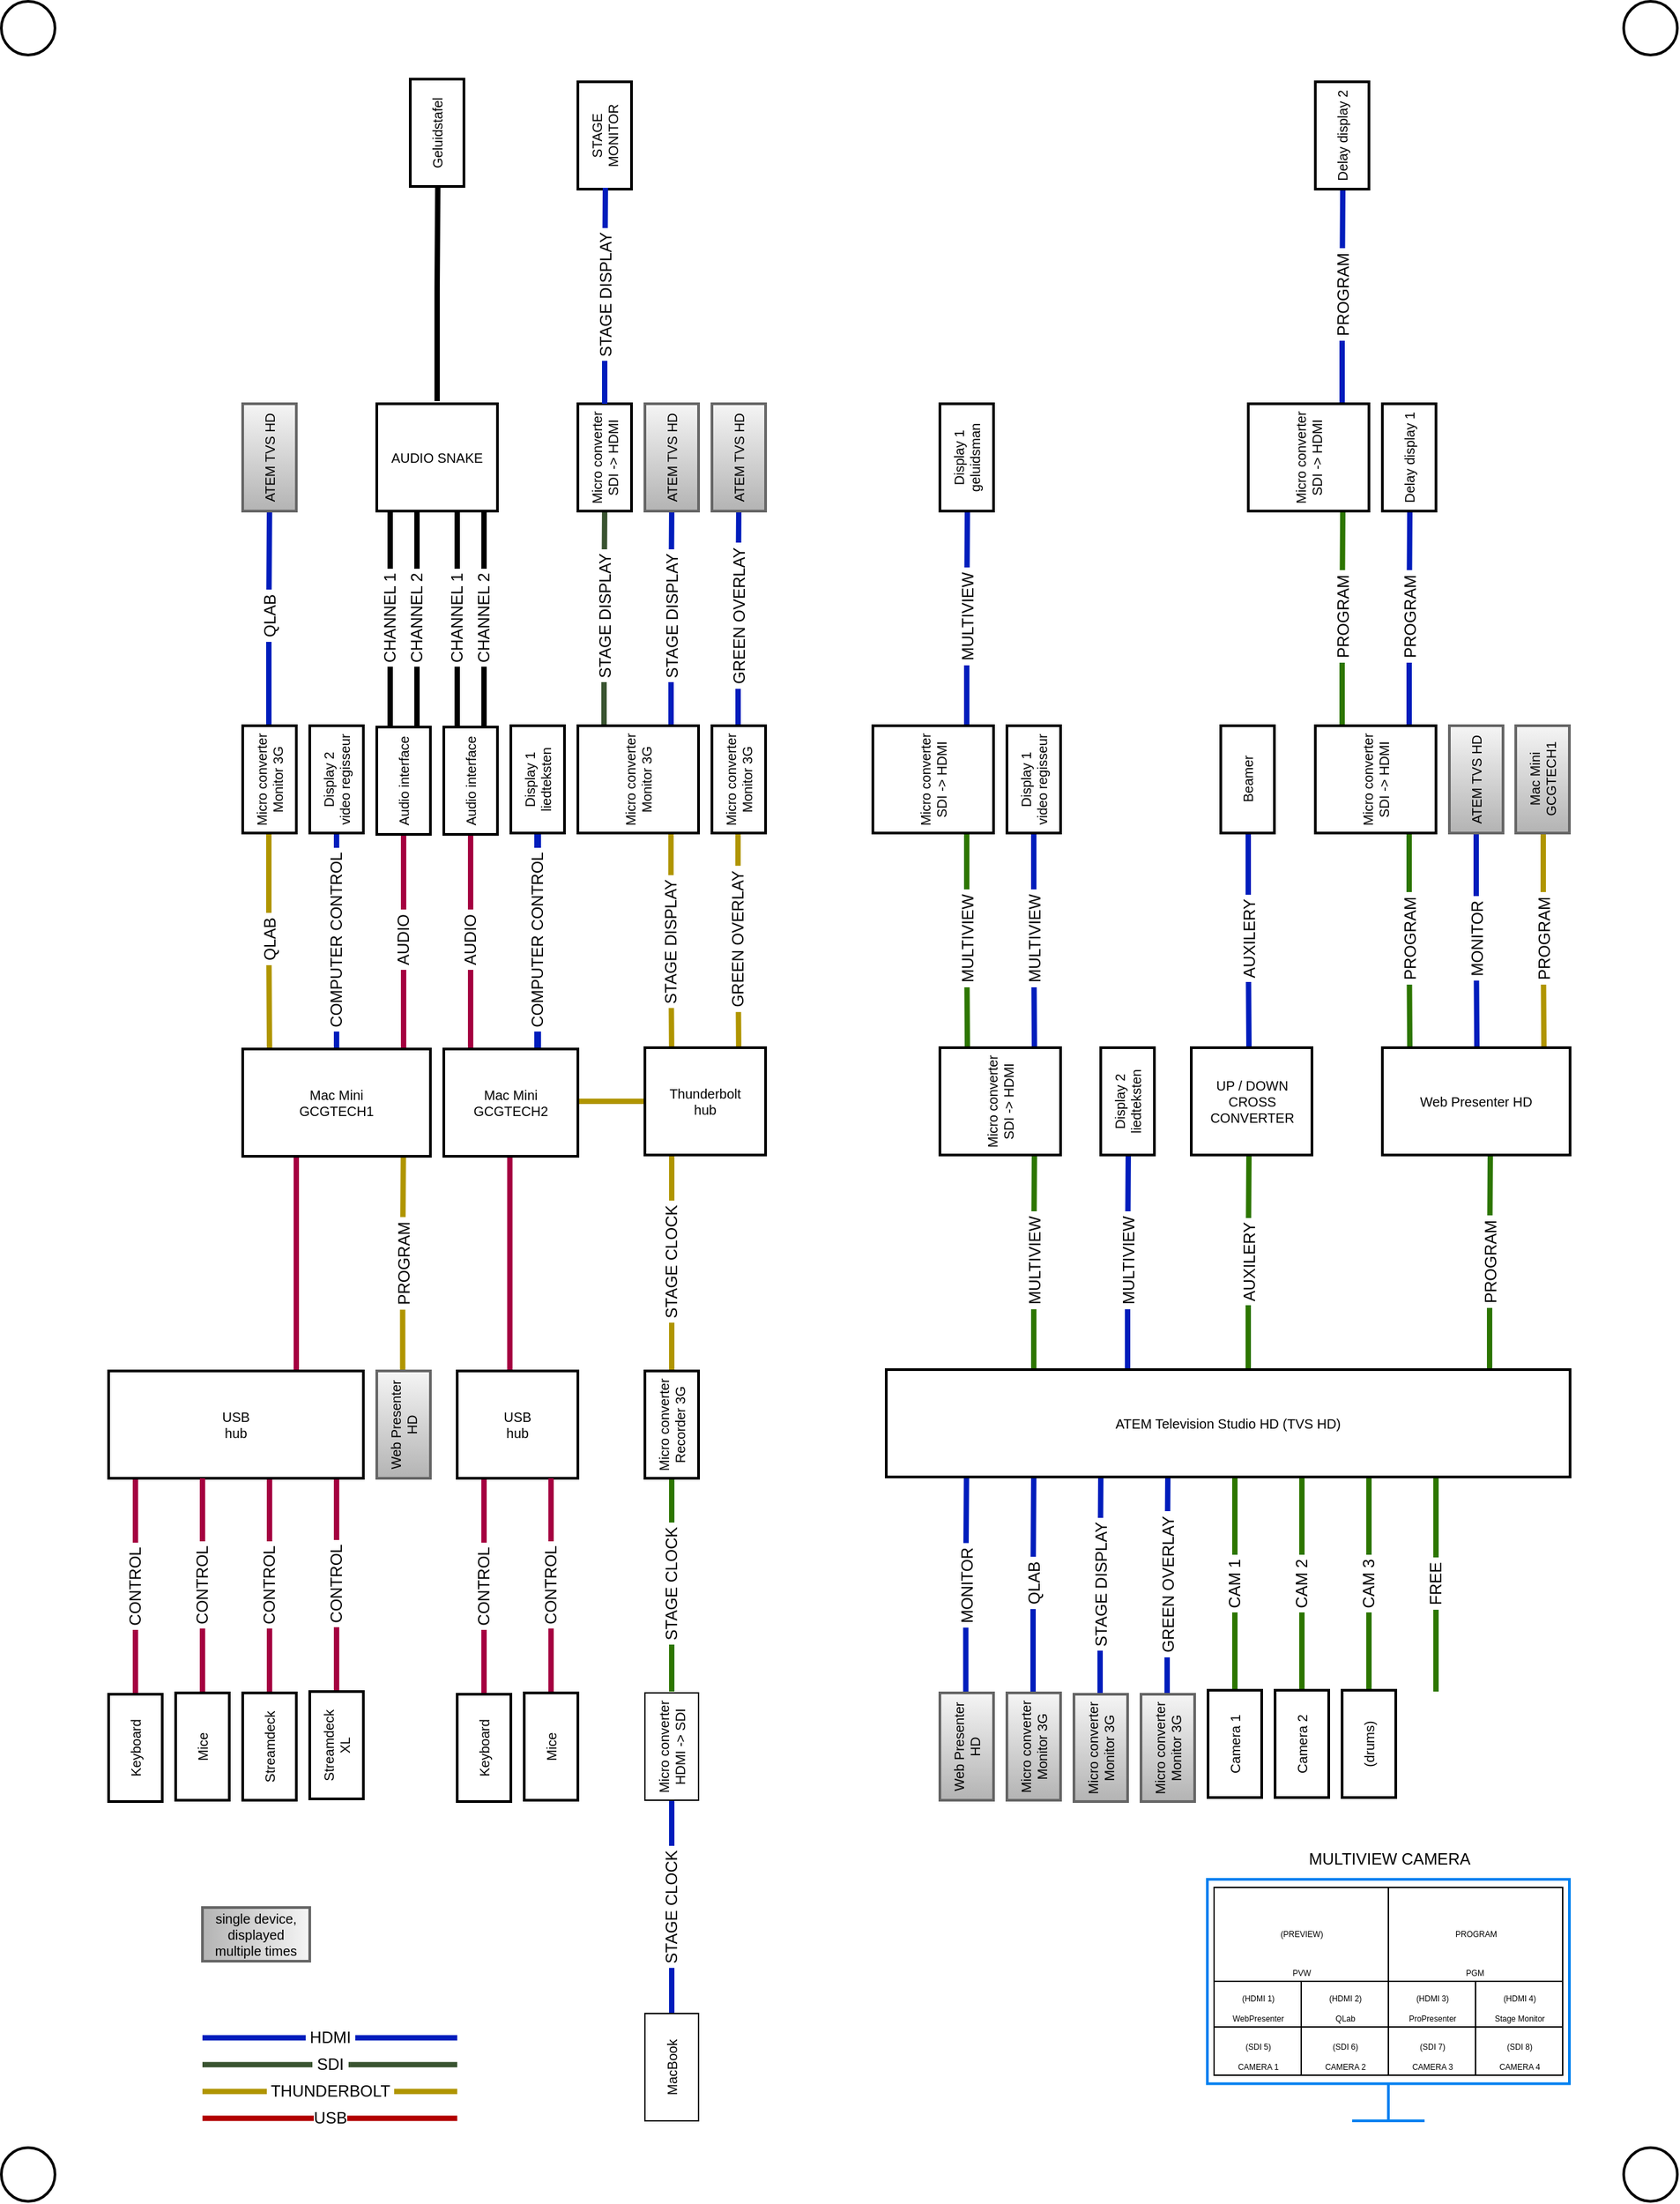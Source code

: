 <mxfile version="20.0.4" type="github">
  <diagram id="KRs9ITHMd8kug6_vHGvV" name="Page-1">
    <mxGraphModel dx="-1589" dy="-29" grid="1" gridSize="10" guides="1" tooltips="1" connect="1" arrows="1" fold="1" page="0" pageScale="1" pageWidth="827" pageHeight="1169" background="none" math="0" shadow="0">
      <root>
        <mxCell id="0" />
        <mxCell id="1" parent="0" />
        <mxCell id="CXjHLPLzjdZ1QqM9U32B-7" value="&amp;nbsp;STAGE CLOCK&amp;nbsp;" style="endArrow=none;html=1;rounded=0;fontSize=12;startSize=14;endSize=14;sourcePerimeterSpacing=8;targetPerimeterSpacing=8;horizontal=0;edgeStyle=orthogonalEdgeStyle;fillColor=#0050ef;strokeColor=#001DBC;strokeWidth=4;" parent="1" edge="1">
          <mxGeometry width="50" height="50" relative="1" as="geometry">
            <mxPoint x="2710" y="2281" as="sourcePoint" />
            <mxPoint x="2710" y="2121" as="targetPoint" />
          </mxGeometry>
        </mxCell>
        <mxCell id="NEAT874ut31OaDpRPA5h-130" value="&amp;nbsp;STAGE CLOCK&amp;nbsp;" style="endArrow=none;html=1;rounded=0;fontSize=12;startSize=14;endSize=14;sourcePerimeterSpacing=8;targetPerimeterSpacing=8;horizontal=0;edgeStyle=orthogonalEdgeStyle;fillColor=#60a917;strokeColor=#2D7600;strokeWidth=4;" parent="1" edge="1">
          <mxGeometry width="50" height="50" relative="1" as="geometry">
            <mxPoint x="2710" y="2040" as="sourcePoint" />
            <mxPoint x="2710" y="1880" as="targetPoint" />
          </mxGeometry>
        </mxCell>
        <mxCell id="NEAT874ut31OaDpRPA5h-253" value="&amp;nbsp;CAM 1&amp;nbsp;" style="endArrow=none;html=1;rounded=0;fontSize=12;startSize=14;endSize=14;sourcePerimeterSpacing=8;targetPerimeterSpacing=8;horizontal=0;edgeStyle=orthogonalEdgeStyle;endFill=0;startArrow=none;startFill=0;fillColor=#60a917;strokeColor=#2D7600;strokeWidth=4;" parent="1" edge="1">
          <mxGeometry width="50" height="50" relative="1" as="geometry">
            <mxPoint x="3130" y="2040" as="sourcePoint" />
            <mxPoint x="3130" y="1880" as="targetPoint" />
          </mxGeometry>
        </mxCell>
        <mxCell id="NEAT874ut31OaDpRPA5h-254" value="&amp;nbsp;CAM 2&amp;nbsp;" style="endArrow=none;html=1;rounded=0;fontSize=12;startSize=14;endSize=14;sourcePerimeterSpacing=8;targetPerimeterSpacing=8;horizontal=0;edgeStyle=orthogonalEdgeStyle;endFill=0;startArrow=none;startFill=0;fillColor=#60a917;strokeColor=#2D7600;strokeWidth=4;" parent="1" edge="1">
          <mxGeometry width="50" height="50" relative="1" as="geometry">
            <mxPoint x="3180" y="2040" as="sourcePoint" />
            <mxPoint x="3180" y="1880" as="targetPoint" />
          </mxGeometry>
        </mxCell>
        <mxCell id="CXjHLPLzjdZ1QqM9U32B-43" value="&amp;nbsp;CONTROL&amp;nbsp;" style="endArrow=none;html=1;rounded=0;fontSize=12;startSize=14;endSize=14;sourcePerimeterSpacing=8;targetPerimeterSpacing=8;horizontal=0;edgeStyle=orthogonalEdgeStyle;fillColor=#d80073;strokeColor=#A50040;strokeWidth=4;" parent="1" edge="1">
          <mxGeometry width="50" height="50" relative="1" as="geometry">
            <mxPoint x="2460" y="2040" as="sourcePoint" />
            <mxPoint x="2460" y="1880" as="targetPoint" />
          </mxGeometry>
        </mxCell>
        <mxCell id="CXjHLPLzjdZ1QqM9U32B-52" value="&amp;nbsp;CONTROL&amp;nbsp;" style="endArrow=none;html=1;rounded=0;fontSize=12;startSize=14;endSize=14;sourcePerimeterSpacing=8;targetPerimeterSpacing=8;horizontal=0;edgeStyle=orthogonalEdgeStyle;fillColor=#d80073;strokeColor=#A50040;strokeWidth=4;" parent="1" edge="1">
          <mxGeometry width="50" height="50" relative="1" as="geometry">
            <mxPoint x="2410" y="2041" as="sourcePoint" />
            <mxPoint x="2410" y="1881" as="targetPoint" />
          </mxGeometry>
        </mxCell>
        <mxCell id="CXjHLPLzjdZ1QqM9U32B-68" value="&amp;nbsp;MONITOR&amp;nbsp;" style="endArrow=none;html=1;rounded=0;fontSize=12;startSize=14;endSize=14;sourcePerimeterSpacing=8;targetPerimeterSpacing=8;horizontal=0;endFill=0;edgeStyle=orthogonalEdgeStyle;fillColor=#0050ef;strokeColor=#001DBC;strokeWidth=4;" parent="1" edge="1">
          <mxGeometry width="50" height="50" relative="1" as="geometry">
            <mxPoint x="2929.33" y="2042" as="sourcePoint" />
            <mxPoint x="2929.83" y="1881" as="targetPoint" />
            <Array as="points">
              <mxPoint x="2929.83" y="1962" />
              <mxPoint x="2929.83" y="1962" />
            </Array>
          </mxGeometry>
        </mxCell>
        <mxCell id="CXjHLPLzjdZ1QqM9U32B-71" value="&amp;nbsp;QLAB&amp;nbsp;" style="endArrow=none;html=1;rounded=0;fontSize=12;startSize=14;endSize=14;sourcePerimeterSpacing=8;targetPerimeterSpacing=8;horizontal=0;endFill=0;edgeStyle=orthogonalEdgeStyle;fillColor=#0050ef;strokeColor=#001DBC;strokeWidth=4;" parent="1" edge="1">
          <mxGeometry width="50" height="50" relative="1" as="geometry">
            <mxPoint x="2979.5" y="2040" as="sourcePoint" />
            <mxPoint x="2980" y="1879" as="targetPoint" />
            <Array as="points">
              <mxPoint x="2980" y="1960" />
              <mxPoint x="2980" y="1960" />
            </Array>
          </mxGeometry>
        </mxCell>
        <mxCell id="CXjHLPLzjdZ1QqM9U32B-77" value="&amp;nbsp;STAGE DISPLAY&amp;nbsp;" style="endArrow=none;html=1;rounded=0;fontSize=12;startSize=14;endSize=14;sourcePerimeterSpacing=8;targetPerimeterSpacing=8;horizontal=0;endFill=0;edgeStyle=orthogonalEdgeStyle;fillColor=#0050ef;strokeColor=#001DBC;strokeWidth=4;" parent="1" edge="1">
          <mxGeometry width="50" height="50" relative="1" as="geometry">
            <mxPoint x="3029.5" y="2041" as="sourcePoint" />
            <mxPoint x="3030" y="1880" as="targetPoint" />
            <Array as="points">
              <mxPoint x="3030" y="1961" />
              <mxPoint x="3030" y="1961" />
            </Array>
          </mxGeometry>
        </mxCell>
        <mxCell id="CXjHLPLzjdZ1QqM9U32B-78" value="&amp;nbsp;GREEN OVERLAY&amp;nbsp;" style="endArrow=none;html=1;rounded=0;fontSize=12;startSize=14;endSize=14;sourcePerimeterSpacing=8;targetPerimeterSpacing=8;horizontal=0;endFill=0;edgeStyle=orthogonalEdgeStyle;fillColor=#0050ef;strokeColor=#001DBC;strokeWidth=4;" parent="1" edge="1">
          <mxGeometry width="50" height="50" relative="1" as="geometry">
            <mxPoint x="3079.5" y="2041" as="sourcePoint" />
            <mxPoint x="3080" y="1880" as="targetPoint" />
            <Array as="points">
              <mxPoint x="3080" y="1961" />
              <mxPoint x="3080" y="1961" />
            </Array>
          </mxGeometry>
        </mxCell>
        <mxCell id="CXjHLPLzjdZ1QqM9U32B-80" value="&amp;nbsp;CAM 3&amp;nbsp;" style="endArrow=none;html=1;rounded=0;fontSize=12;startSize=14;endSize=14;sourcePerimeterSpacing=8;targetPerimeterSpacing=8;horizontal=0;edgeStyle=orthogonalEdgeStyle;endFill=0;startArrow=none;startFill=0;fillColor=#60a917;strokeColor=#2D7600;strokeWidth=4;" parent="1" edge="1">
          <mxGeometry width="50" height="50" relative="1" as="geometry">
            <mxPoint x="3230" y="2040" as="sourcePoint" />
            <mxPoint x="3230" y="1880.0" as="targetPoint" />
          </mxGeometry>
        </mxCell>
        <mxCell id="CXjHLPLzjdZ1QqM9U32B-81" value="&amp;nbsp;FREE&amp;nbsp;" style="endArrow=none;html=1;rounded=0;fontSize=12;startSize=14;endSize=14;sourcePerimeterSpacing=8;targetPerimeterSpacing=8;horizontal=0;edgeStyle=orthogonalEdgeStyle;endFill=0;startArrow=none;startFill=0;fillColor=#60a917;strokeColor=#2D7600;strokeWidth=4;" parent="1" edge="1">
          <mxGeometry width="50" height="50" relative="1" as="geometry">
            <mxPoint x="3280" y="2040" as="sourcePoint" />
            <mxPoint x="3280" y="1880.0" as="targetPoint" />
          </mxGeometry>
        </mxCell>
        <mxCell id="CXjHLPLzjdZ1QqM9U32B-12" value="&amp;nbsp;STAGE CLOCK&amp;nbsp;" style="endArrow=none;html=1;rounded=0;fontSize=12;startSize=14;endSize=14;sourcePerimeterSpacing=8;targetPerimeterSpacing=8;horizontal=0;edgeStyle=orthogonalEdgeStyle;fillColor=#e3c800;strokeColor=#B09500;strokeWidth=4;" parent="1" edge="1">
          <mxGeometry width="50" height="50" relative="1" as="geometry">
            <mxPoint x="2710" y="1800" as="sourcePoint" />
            <mxPoint x="2710" y="1640" as="targetPoint" />
          </mxGeometry>
        </mxCell>
        <mxCell id="CXjHLPLzjdZ1QqM9U32B-19" value="&amp;nbsp;PROGRAM&amp;nbsp;" style="endArrow=none;html=1;rounded=0;fontSize=12;startSize=14;endSize=14;sourcePerimeterSpacing=8;targetPerimeterSpacing=8;horizontal=0;endFill=0;edgeStyle=orthogonalEdgeStyle;fillColor=#60a917;strokeColor=#2D7600;strokeWidth=4;" parent="1" edge="1">
          <mxGeometry width="50" height="50" relative="1" as="geometry">
            <mxPoint x="3320.0" y="1801" as="sourcePoint" />
            <mxPoint x="3320.5" y="1640" as="targetPoint" />
            <Array as="points">
              <mxPoint x="3320.5" y="1721" />
              <mxPoint x="3320.5" y="1721" />
            </Array>
          </mxGeometry>
        </mxCell>
        <mxCell id="CXjHLPLzjdZ1QqM9U32B-35" value="&amp;nbsp;PROGRAM&amp;nbsp;" style="endArrow=none;html=1;rounded=0;fontSize=12;startSize=14;endSize=14;sourcePerimeterSpacing=8;targetPerimeterSpacing=8;horizontal=0;endFill=0;edgeStyle=orthogonalEdgeStyle;fillColor=#e3c800;strokeColor=#B09500;strokeWidth=4;" parent="1" edge="1">
          <mxGeometry width="50" height="50" relative="1" as="geometry">
            <mxPoint x="2509.33" y="1802" as="sourcePoint" />
            <mxPoint x="2509.83" y="1641" as="targetPoint" />
            <Array as="points">
              <mxPoint x="2509.83" y="1722" />
              <mxPoint x="2509.83" y="1722" />
            </Array>
          </mxGeometry>
        </mxCell>
        <mxCell id="CXjHLPLzjdZ1QqM9U32B-38" value="" style="endArrow=none;html=1;rounded=0;fontSize=12;startSize=14;endSize=14;sourcePerimeterSpacing=8;targetPerimeterSpacing=8;horizontal=0;edgeStyle=orthogonalEdgeStyle;fillColor=#d80073;strokeColor=#A50040;strokeWidth=4;" parent="1" edge="1">
          <mxGeometry width="50" height="50" relative="1" as="geometry">
            <mxPoint x="2430" y="1800" as="sourcePoint" />
            <mxPoint x="2430" y="1640" as="targetPoint" />
          </mxGeometry>
        </mxCell>
        <mxCell id="CXjHLPLzjdZ1QqM9U32B-39" value="" style="endArrow=none;html=1;rounded=0;fontSize=12;startSize=14;endSize=14;sourcePerimeterSpacing=8;targetPerimeterSpacing=8;horizontal=0;edgeStyle=orthogonalEdgeStyle;fillColor=#d80073;strokeColor=#A50040;strokeWidth=4;" parent="1" edge="1">
          <mxGeometry width="50" height="50" relative="1" as="geometry">
            <mxPoint x="2589.26" y="1800" as="sourcePoint" />
            <mxPoint x="2589.26" y="1640" as="targetPoint" />
          </mxGeometry>
        </mxCell>
        <mxCell id="CXjHLPLzjdZ1QqM9U32B-62" value="&amp;nbsp;AUXILERY&amp;nbsp;" style="endArrow=none;html=1;rounded=0;fontSize=12;startSize=14;endSize=14;sourcePerimeterSpacing=8;targetPerimeterSpacing=8;horizontal=0;endFill=0;edgeStyle=orthogonalEdgeStyle;fillColor=#60a917;strokeColor=#2D7600;strokeWidth=4;" parent="1" edge="1">
          <mxGeometry width="50" height="50" relative="1" as="geometry">
            <mxPoint x="3140.0" y="1801" as="sourcePoint" />
            <mxPoint x="3140.5" y="1640" as="targetPoint" />
            <Array as="points">
              <mxPoint x="3140.5" y="1721" />
              <mxPoint x="3140.5" y="1721" />
            </Array>
          </mxGeometry>
        </mxCell>
        <mxCell id="CXjHLPLzjdZ1QqM9U32B-92" value="&amp;nbsp;MULTIVIEW&amp;nbsp;" style="endArrow=none;html=1;rounded=0;fontSize=12;startSize=14;endSize=14;sourcePerimeterSpacing=8;targetPerimeterSpacing=8;horizontal=0;endFill=0;edgeStyle=orthogonalEdgeStyle;fillColor=#60a917;strokeColor=#2D7600;strokeWidth=4;" parent="1" edge="1">
          <mxGeometry width="50" height="50" relative="1" as="geometry">
            <mxPoint x="2980.0" y="1800" as="sourcePoint" />
            <mxPoint x="2980.5" y="1639" as="targetPoint" />
            <Array as="points">
              <mxPoint x="2980.5" y="1720" />
              <mxPoint x="2980.5" y="1720" />
            </Array>
          </mxGeometry>
        </mxCell>
        <mxCell id="CXjHLPLzjdZ1QqM9U32B-94" value="&amp;nbsp;MULTIVIEW&amp;nbsp;" style="endArrow=none;html=1;rounded=0;fontSize=12;startSize=14;endSize=14;sourcePerimeterSpacing=8;targetPerimeterSpacing=8;horizontal=0;endFill=0;edgeStyle=orthogonalEdgeStyle;fillColor=#0050ef;strokeColor=#001DBC;strokeWidth=4;" parent="1" edge="1">
          <mxGeometry width="50" height="50" relative="1" as="geometry">
            <mxPoint x="3050.0" y="1800" as="sourcePoint" />
            <mxPoint x="3050.5" y="1639" as="targetPoint" />
            <Array as="points">
              <mxPoint x="3050.5" y="1720" />
              <mxPoint x="3050.5" y="1720" />
            </Array>
          </mxGeometry>
        </mxCell>
        <mxCell id="NEAT874ut31OaDpRPA5h-246" value="" style="endArrow=none;html=1;rounded=0;fontSize=12;startSize=14;endSize=14;sourcePerimeterSpacing=8;targetPerimeterSpacing=8;horizontal=0;endFill=0;edgeStyle=orthogonalEdgeStyle;strokeWidth=4;fillColor=#e3c800;strokeColor=#B09500;" parent="1" edge="1">
          <mxGeometry width="50" height="50" relative="1" as="geometry">
            <mxPoint x="2640" y="1600" as="sourcePoint" />
            <mxPoint x="2690" y="1600" as="targetPoint" />
            <Array as="points">
              <mxPoint x="2660" y="1600" />
              <mxPoint x="2660" y="1600" />
            </Array>
          </mxGeometry>
        </mxCell>
        <mxCell id="CXjHLPLzjdZ1QqM9U32B-61" value="&amp;nbsp;PROGRAM&amp;nbsp;" style="endArrow=none;html=1;rounded=0;fontSize=12;startSize=14;endSize=14;sourcePerimeterSpacing=8;targetPerimeterSpacing=8;horizontal=0;endFill=0;edgeStyle=orthogonalEdgeStyle;fillColor=#0050ef;strokeColor=#001DBC;strokeWidth=4;" parent="1" edge="1">
          <mxGeometry width="50" height="50" relative="1" as="geometry">
            <mxPoint x="3210.0" y="1080" as="sourcePoint" />
            <mxPoint x="3210.5" y="919" as="targetPoint" />
            <Array as="points">
              <mxPoint x="3210.5" y="1000" />
              <mxPoint x="3210.5" y="1000" />
            </Array>
          </mxGeometry>
        </mxCell>
        <mxCell id="CXjHLPLzjdZ1QqM9U32B-89" value="" style="endArrow=none;html=1;rounded=0;fontSize=12;startSize=14;endSize=14;sourcePerimeterSpacing=8;targetPerimeterSpacing=8;horizontal=0;endFill=0;edgeStyle=orthogonalEdgeStyle;strokeWidth=4;" parent="1" edge="1">
          <mxGeometry width="50" height="50" relative="1" as="geometry">
            <mxPoint x="2535.0" y="1078" as="sourcePoint" />
            <mxPoint x="2535.5" y="917" as="targetPoint" />
            <Array as="points">
              <mxPoint x="2535.5" y="998" />
              <mxPoint x="2535.5" y="998" />
            </Array>
          </mxGeometry>
        </mxCell>
        <mxCell id="CXjHLPLzjdZ1QqM9U32B-14" value="&amp;nbsp;QLAB&amp;nbsp;" style="endArrow=none;html=1;rounded=0;fontSize=12;startSize=14;endSize=14;sourcePerimeterSpacing=8;targetPerimeterSpacing=8;horizontal=0;endFill=0;edgeStyle=orthogonalEdgeStyle;fillColor=#0050ef;strokeColor=#001DBC;strokeWidth=4;" parent="1" edge="1">
          <mxGeometry width="50" height="50" relative="1" as="geometry">
            <mxPoint x="2409.5" y="1319" as="sourcePoint" />
            <mxPoint x="2410" y="1158" as="targetPoint" />
            <Array as="points">
              <mxPoint x="2410" y="1239" />
              <mxPoint x="2410" y="1239" />
            </Array>
          </mxGeometry>
        </mxCell>
        <mxCell id="CXjHLPLzjdZ1QqM9U32B-27" value="&amp;nbsp;CHANNEL 1&amp;nbsp;" style="endArrow=none;html=1;rounded=0;fontSize=12;startSize=14;endSize=14;sourcePerimeterSpacing=8;targetPerimeterSpacing=8;horizontal=0;edgeStyle=orthogonalEdgeStyle;strokeWidth=4;" parent="1" edge="1">
          <mxGeometry width="50" height="50" relative="1" as="geometry">
            <mxPoint x="2550" y="1320" as="sourcePoint" />
            <mxPoint x="2550" y="1160" as="targetPoint" />
          </mxGeometry>
        </mxCell>
        <mxCell id="CXjHLPLzjdZ1QqM9U32B-28" value="&amp;nbsp;CHANNEL 2&amp;nbsp;" style="endArrow=none;html=1;rounded=0;fontSize=12;startSize=14;endSize=14;sourcePerimeterSpacing=8;targetPerimeterSpacing=8;horizontal=0;edgeStyle=orthogonalEdgeStyle;strokeWidth=4;" parent="1" edge="1">
          <mxGeometry width="50" height="50" relative="1" as="geometry">
            <mxPoint x="2570" y="1320" as="sourcePoint" />
            <mxPoint x="2570" y="1160" as="targetPoint" />
          </mxGeometry>
        </mxCell>
        <mxCell id="CXjHLPLzjdZ1QqM9U32B-31" value="&amp;nbsp;CHANNEL 1&amp;nbsp;" style="endArrow=none;html=1;rounded=0;fontSize=12;startSize=14;endSize=14;sourcePerimeterSpacing=8;targetPerimeterSpacing=8;horizontal=0;edgeStyle=orthogonalEdgeStyle;strokeWidth=4;" parent="1" edge="1">
          <mxGeometry width="50" height="50" relative="1" as="geometry">
            <mxPoint x="2500" y="1320" as="sourcePoint" />
            <mxPoint x="2500" y="1160" as="targetPoint" />
          </mxGeometry>
        </mxCell>
        <mxCell id="CXjHLPLzjdZ1QqM9U32B-32" value="&amp;nbsp;CHANNEL 2&amp;nbsp;" style="endArrow=none;html=1;rounded=0;fontSize=12;startSize=14;endSize=14;sourcePerimeterSpacing=8;targetPerimeterSpacing=8;horizontal=0;edgeStyle=orthogonalEdgeStyle;strokeWidth=4;" parent="1" edge="1">
          <mxGeometry width="50" height="50" relative="1" as="geometry">
            <mxPoint x="2520" y="1320" as="sourcePoint" />
            <mxPoint x="2520" y="1160" as="targetPoint" />
          </mxGeometry>
        </mxCell>
        <mxCell id="CXjHLPLzjdZ1QqM9U32B-55" value="&amp;nbsp;STAGE DISPLAY&amp;nbsp;" style="endArrow=none;html=1;rounded=0;fontSize=12;startSize=14;endSize=14;sourcePerimeterSpacing=8;targetPerimeterSpacing=8;horizontal=0;endFill=0;edgeStyle=orthogonalEdgeStyle;fillColor=#0050ef;strokeColor=#001DBC;strokeWidth=4;" parent="1" edge="1">
          <mxGeometry width="50" height="50" relative="1" as="geometry">
            <mxPoint x="2709.5" y="1319" as="sourcePoint" />
            <mxPoint x="2710" y="1158" as="targetPoint" />
            <Array as="points">
              <mxPoint x="2710" y="1239" />
              <mxPoint x="2710" y="1239" />
            </Array>
          </mxGeometry>
        </mxCell>
        <mxCell id="CXjHLPLzjdZ1QqM9U32B-56" value="&amp;nbsp;GREEN OVERLAY&amp;nbsp;" style="endArrow=none;html=1;rounded=0;fontSize=12;startSize=14;endSize=14;sourcePerimeterSpacing=8;targetPerimeterSpacing=8;horizontal=0;endFill=0;edgeStyle=orthogonalEdgeStyle;fillColor=#0050ef;strokeColor=#001DBC;strokeWidth=4;" parent="1" edge="1">
          <mxGeometry width="50" height="50" relative="1" as="geometry">
            <mxPoint x="2759.5" y="1319" as="sourcePoint" />
            <mxPoint x="2760" y="1158" as="targetPoint" />
            <Array as="points">
              <mxPoint x="2760" y="1239" />
              <mxPoint x="2760" y="1239" />
            </Array>
          </mxGeometry>
        </mxCell>
        <mxCell id="CXjHLPLzjdZ1QqM9U32B-57" value="&amp;nbsp;PROGRAM&amp;nbsp;" style="endArrow=none;html=1;rounded=0;fontSize=12;startSize=14;endSize=14;sourcePerimeterSpacing=8;targetPerimeterSpacing=8;horizontal=0;endFill=0;edgeStyle=orthogonalEdgeStyle;fillColor=#60a917;strokeColor=#2D7600;strokeWidth=4;" parent="1" edge="1">
          <mxGeometry width="50" height="50" relative="1" as="geometry">
            <mxPoint x="3210.0" y="1320" as="sourcePoint" />
            <mxPoint x="3210.5" y="1159" as="targetPoint" />
            <Array as="points">
              <mxPoint x="3210.5" y="1240" />
              <mxPoint x="3210.5" y="1240" />
            </Array>
          </mxGeometry>
        </mxCell>
        <mxCell id="CXjHLPLzjdZ1QqM9U32B-60" value="&amp;nbsp;PROGRAM&amp;nbsp;" style="endArrow=none;html=1;rounded=0;fontSize=12;startSize=14;endSize=14;sourcePerimeterSpacing=8;targetPerimeterSpacing=8;horizontal=0;endFill=0;edgeStyle=orthogonalEdgeStyle;fillColor=#0050ef;strokeColor=#001DBC;strokeWidth=4;" parent="1" edge="1">
          <mxGeometry width="50" height="50" relative="1" as="geometry">
            <mxPoint x="3260.0" y="1320" as="sourcePoint" />
            <mxPoint x="3260.5" y="1159" as="targetPoint" />
            <Array as="points">
              <mxPoint x="3260.5" y="1240" />
              <mxPoint x="3260.5" y="1240" />
            </Array>
          </mxGeometry>
        </mxCell>
        <mxCell id="CXjHLPLzjdZ1QqM9U32B-86" value="&amp;nbsp;STAGE DISPLAY&amp;nbsp;" style="endArrow=none;html=1;rounded=0;fontSize=12;startSize=14;endSize=14;sourcePerimeterSpacing=8;targetPerimeterSpacing=8;horizontal=0;endFill=0;edgeStyle=orthogonalEdgeStyle;fillColor=#6d8764;strokeColor=#3A5431;strokeWidth=4;" parent="1" edge="1">
          <mxGeometry width="50" height="50" relative="1" as="geometry">
            <mxPoint x="2659.5" y="1319" as="sourcePoint" />
            <mxPoint x="2660" y="1158" as="targetPoint" />
            <Array as="points">
              <mxPoint x="2660" y="1239" />
              <mxPoint x="2660" y="1239" />
            </Array>
          </mxGeometry>
        </mxCell>
        <mxCell id="CXjHLPLzjdZ1QqM9U32B-99" value="&amp;nbsp;MULTIVIEW&amp;nbsp;" style="endArrow=none;html=1;rounded=0;fontSize=12;startSize=14;endSize=14;sourcePerimeterSpacing=8;targetPerimeterSpacing=8;horizontal=0;endFill=0;edgeStyle=orthogonalEdgeStyle;fillColor=#0050ef;strokeColor=#001DBC;strokeWidth=4;" parent="1" edge="1">
          <mxGeometry width="50" height="50" relative="1" as="geometry">
            <mxPoint x="2930.0" y="1320" as="sourcePoint" />
            <mxPoint x="2930.5" y="1159" as="targetPoint" />
            <Array as="points">
              <mxPoint x="2930.5" y="1240" />
              <mxPoint x="2930.5" y="1240" />
            </Array>
          </mxGeometry>
        </mxCell>
        <mxCell id="NEAT874ut31OaDpRPA5h-183" value="&amp;nbsp;COMPUTER CONTROL&amp;nbsp;" style="endArrow=none;html=1;rounded=0;fontSize=12;startSize=14;endSize=14;sourcePerimeterSpacing=8;targetPerimeterSpacing=8;horizontal=0;endFill=0;edgeStyle=orthogonalEdgeStyle;fillColor=#0050ef;strokeColor=#001DBC;strokeWidth=5;" parent="1" edge="1">
          <mxGeometry width="50" height="50" relative="1" as="geometry">
            <mxPoint x="2610.0" y="1400" as="sourcePoint" />
            <mxPoint x="2610" y="1560" as="targetPoint" />
          </mxGeometry>
        </mxCell>
        <mxCell id="CXjHLPLzjdZ1QqM9U32B-2" value="&amp;nbsp;QLAB&amp;nbsp;" style="endArrow=none;html=1;rounded=0;fontSize=12;startSize=14;endSize=14;sourcePerimeterSpacing=8;targetPerimeterSpacing=8;horizontal=0;endFill=0;edgeStyle=orthogonalEdgeStyle;fillColor=#e3c800;strokeColor=#B09500;strokeWidth=4;" parent="1" edge="1">
          <mxGeometry width="50" height="50" relative="1" as="geometry">
            <mxPoint x="2409.5" y="1399" as="sourcePoint" />
            <mxPoint x="2410" y="1560" as="targetPoint" />
            <Array as="points">
              <mxPoint x="2410" y="1479" />
              <mxPoint x="2410" y="1479" />
            </Array>
          </mxGeometry>
        </mxCell>
        <mxCell id="CXjHLPLzjdZ1QqM9U32B-6" value="&amp;nbsp;COMPUTER CONTROL&amp;nbsp;" style="endArrow=none;html=1;rounded=0;fontSize=12;startSize=14;endSize=14;sourcePerimeterSpacing=8;targetPerimeterSpacing=8;horizontal=0;endFill=0;edgeStyle=orthogonalEdgeStyle;fillColor=#0050ef;strokeColor=#001DBC;strokeWidth=4;" parent="1" edge="1">
          <mxGeometry width="50" height="50" relative="1" as="geometry">
            <mxPoint x="2460.0" y="1400" as="sourcePoint" />
            <mxPoint x="2460" y="1560" as="targetPoint" />
          </mxGeometry>
        </mxCell>
        <mxCell id="CXjHLPLzjdZ1QqM9U32B-15" value="&amp;nbsp;GREEN OVERLAY&amp;nbsp;" style="endArrow=none;html=1;rounded=0;fontSize=12;startSize=14;endSize=14;sourcePerimeterSpacing=8;targetPerimeterSpacing=8;horizontal=0;endFill=0;edgeStyle=orthogonalEdgeStyle;fillColor=#e3c800;strokeColor=#B09500;strokeWidth=4;" parent="1" edge="1">
          <mxGeometry width="50" height="50" relative="1" as="geometry">
            <mxPoint x="2759.43" y="1399" as="sourcePoint" />
            <mxPoint x="2759.93" y="1560" as="targetPoint" />
            <Array as="points">
              <mxPoint x="2760" y="1479" />
              <mxPoint x="2760" y="1479" />
            </Array>
          </mxGeometry>
        </mxCell>
        <mxCell id="CXjHLPLzjdZ1QqM9U32B-17" value="&amp;nbsp;PROGRAM&amp;nbsp;" style="endArrow=none;html=1;rounded=0;fontSize=12;startSize=14;endSize=14;sourcePerimeterSpacing=8;targetPerimeterSpacing=8;horizontal=0;endFill=0;edgeStyle=orthogonalEdgeStyle;fillColor=#60a917;strokeColor=#2D7600;strokeWidth=4;" parent="1" edge="1">
          <mxGeometry width="50" height="50" relative="1" as="geometry">
            <mxPoint x="3260.0" y="1399" as="sourcePoint" />
            <mxPoint x="3260.5" y="1560" as="targetPoint" />
            <Array as="points">
              <mxPoint x="3260" y="1479" />
              <mxPoint x="3260" y="1479" />
            </Array>
          </mxGeometry>
        </mxCell>
        <mxCell id="CXjHLPLzjdZ1QqM9U32B-20" value="&amp;nbsp;PROGRAM&amp;nbsp;" style="endArrow=none;html=1;rounded=0;fontSize=12;startSize=14;endSize=14;sourcePerimeterSpacing=8;targetPerimeterSpacing=8;horizontal=0;endFill=0;edgeStyle=orthogonalEdgeStyle;fillColor=#e3c800;strokeColor=#B09500;strokeWidth=4;" parent="1" edge="1">
          <mxGeometry width="50" height="50" relative="1" as="geometry">
            <mxPoint x="3360.0" y="1399" as="sourcePoint" />
            <mxPoint x="3360.5" y="1560" as="targetPoint" />
            <Array as="points">
              <mxPoint x="3360" y="1479" />
              <mxPoint x="3360" y="1479" />
            </Array>
          </mxGeometry>
        </mxCell>
        <mxCell id="CXjHLPLzjdZ1QqM9U32B-21" value="&amp;nbsp;MONITOR&amp;nbsp;" style="endArrow=none;html=1;rounded=0;fontSize=12;startSize=14;endSize=14;sourcePerimeterSpacing=8;targetPerimeterSpacing=8;horizontal=0;endFill=0;edgeStyle=orthogonalEdgeStyle;fillColor=#0050ef;strokeColor=#001DBC;strokeWidth=4;" parent="1" edge="1">
          <mxGeometry width="50" height="50" relative="1" as="geometry">
            <mxPoint x="3310.0" y="1399" as="sourcePoint" />
            <mxPoint x="3310.5" y="1560" as="targetPoint" />
            <Array as="points">
              <mxPoint x="3310" y="1479" />
              <mxPoint x="3310" y="1479" />
            </Array>
          </mxGeometry>
        </mxCell>
        <mxCell id="CXjHLPLzjdZ1QqM9U32B-25" value="&amp;nbsp;STAGE DISPLAY&amp;nbsp;" style="endArrow=none;html=1;rounded=0;fontSize=12;startSize=14;endSize=14;sourcePerimeterSpacing=8;targetPerimeterSpacing=8;horizontal=0;endFill=0;edgeStyle=orthogonalEdgeStyle;fillColor=#e3c800;strokeColor=#B09500;strokeWidth=4;" parent="1" edge="1">
          <mxGeometry width="50" height="50" relative="1" as="geometry">
            <mxPoint x="2709.43" y="1400.0" as="sourcePoint" />
            <mxPoint x="2709.93" y="1561.0" as="targetPoint" />
            <Array as="points">
              <mxPoint x="2710" y="1481.0" />
              <mxPoint x="2710" y="1481.0" />
            </Array>
          </mxGeometry>
        </mxCell>
        <mxCell id="CXjHLPLzjdZ1QqM9U32B-29" value="&amp;nbsp;AUDIO&amp;nbsp;" style="endArrow=none;html=1;rounded=0;fontSize=12;startSize=14;endSize=14;sourcePerimeterSpacing=8;targetPerimeterSpacing=8;horizontal=0;edgeStyle=orthogonalEdgeStyle;fillColor=#d80073;strokeColor=#A50040;strokeWidth=4;" parent="1" edge="1">
          <mxGeometry width="50" height="50" relative="1" as="geometry">
            <mxPoint x="2560" y="1400" as="sourcePoint" />
            <mxPoint x="2560" y="1560" as="targetPoint" />
          </mxGeometry>
        </mxCell>
        <mxCell id="CXjHLPLzjdZ1QqM9U32B-33" value="&amp;nbsp;AUDIO&amp;nbsp;" style="endArrow=none;html=1;rounded=0;fontSize=12;startSize=14;endSize=14;sourcePerimeterSpacing=8;targetPerimeterSpacing=8;horizontal=0;edgeStyle=orthogonalEdgeStyle;fillColor=#d80073;strokeColor=#A50040;strokeWidth=4;" parent="1" edge="1">
          <mxGeometry width="50" height="50" relative="1" as="geometry">
            <mxPoint x="2510" y="1400" as="sourcePoint" />
            <mxPoint x="2510" y="1560" as="targetPoint" />
          </mxGeometry>
        </mxCell>
        <mxCell id="CXjHLPLzjdZ1QqM9U32B-64" value="&amp;nbsp;AUXILERY&amp;nbsp;" style="endArrow=none;html=1;rounded=0;fontSize=12;startSize=14;endSize=14;sourcePerimeterSpacing=8;targetPerimeterSpacing=8;horizontal=0;endFill=0;edgeStyle=orthogonalEdgeStyle;fillColor=#0050ef;strokeColor=#001DBC;strokeWidth=4;" parent="1" edge="1">
          <mxGeometry width="50" height="50" relative="1" as="geometry">
            <mxPoint x="3140.0" y="1399" as="sourcePoint" />
            <mxPoint x="3140.5" y="1560" as="targetPoint" />
            <Array as="points">
              <mxPoint x="3140" y="1479" />
              <mxPoint x="3140" y="1479" />
            </Array>
          </mxGeometry>
        </mxCell>
        <mxCell id="CXjHLPLzjdZ1QqM9U32B-95" value="&amp;nbsp;MULTIVIEW&amp;nbsp;" style="endArrow=none;html=1;rounded=0;fontSize=12;startSize=14;endSize=14;sourcePerimeterSpacing=8;targetPerimeterSpacing=8;horizontal=0;endFill=0;edgeStyle=orthogonalEdgeStyle;fillColor=#0050ef;strokeColor=#001DBC;strokeWidth=4;" parent="1" edge="1">
          <mxGeometry width="50" height="50" relative="1" as="geometry">
            <mxPoint x="2980.0" y="1399" as="sourcePoint" />
            <mxPoint x="2980.5" y="1560" as="targetPoint" />
            <Array as="points">
              <mxPoint x="2980" y="1479" />
              <mxPoint x="2980" y="1479" />
            </Array>
          </mxGeometry>
        </mxCell>
        <mxCell id="CXjHLPLzjdZ1QqM9U32B-97" value="&amp;nbsp;MULTIVIEW&amp;nbsp;" style="endArrow=none;html=1;rounded=0;fontSize=12;startSize=14;endSize=14;sourcePerimeterSpacing=8;targetPerimeterSpacing=8;horizontal=0;endFill=0;edgeStyle=orthogonalEdgeStyle;fillColor=#60a917;strokeColor=#2D7600;strokeWidth=4;" parent="1" edge="1">
          <mxGeometry width="50" height="50" relative="1" as="geometry">
            <mxPoint x="2930.0" y="1399" as="sourcePoint" />
            <mxPoint x="2930.5" y="1560" as="targetPoint" />
            <Array as="points">
              <mxPoint x="2930" y="1479" />
              <mxPoint x="2930" y="1479" />
            </Array>
          </mxGeometry>
        </mxCell>
        <mxCell id="NEAT874ut31OaDpRPA5h-109" value="ATEM Television Studio HD (TVS HD)" style="rounded=0;whiteSpace=wrap;html=1;hachureGap=4;fontSize=10;connectable=0;strokeWidth=2;" parent="1" vertex="1">
          <mxGeometry x="2870" y="1800" width="510" height="80" as="geometry" />
        </mxCell>
        <mxCell id="NEAT874ut31OaDpRPA5h-110" value="Beamer" style="rounded=0;whiteSpace=wrap;html=1;hachureGap=4;fontSize=10;connectable=0;horizontal=0;strokeWidth=2;" parent="1" vertex="1">
          <mxGeometry x="3119.5" y="1320" width="40" height="80" as="geometry" />
        </mxCell>
        <mxCell id="NEAT874ut31OaDpRPA5h-124" value="Mac Mini&lt;br&gt;GCGTECH1" style="rounded=0;whiteSpace=wrap;html=1;hachureGap=4;fontSize=10;connectable=0;strokeWidth=2;" parent="1" vertex="1">
          <mxGeometry x="2390" y="1561" width="140" height="80" as="geometry" />
        </mxCell>
        <mxCell id="NEAT874ut31OaDpRPA5h-125" value="Mac Mini &lt;br&gt;GCGTECH2" style="rounded=0;whiteSpace=wrap;html=1;hachureGap=4;fontSize=10;connectable=0;strokeWidth=2;" parent="1" vertex="1">
          <mxGeometry x="2540" y="1561" width="100" height="80" as="geometry" />
        </mxCell>
        <mxCell id="NEAT874ut31OaDpRPA5h-129" value="MacBook" style="rounded=0;whiteSpace=wrap;html=1;hachureGap=4;fontSize=10;connectable=0;horizontal=0;" parent="1" vertex="1">
          <mxGeometry x="2690" y="2280" width="40" height="80" as="geometry" />
        </mxCell>
        <mxCell id="NEAT874ut31OaDpRPA5h-161" value="Delay display 2" style="rounded=0;whiteSpace=wrap;html=1;hachureGap=4;fontSize=10;connectable=0;horizontal=0;strokeWidth=2;" parent="1" vertex="1">
          <mxGeometry x="3190" y="840" width="40" height="80" as="geometry" />
        </mxCell>
        <mxCell id="NEAT874ut31OaDpRPA5h-184" value="Display 1&lt;br&gt;liedteksten" style="rounded=0;whiteSpace=wrap;html=1;hachureGap=4;fontSize=10;connectable=0;horizontal=0;strokeWidth=2;" parent="1" vertex="1">
          <mxGeometry x="2590" y="1320" width="40" height="80" as="geometry" />
        </mxCell>
        <mxCell id="NEAT874ut31OaDpRPA5h-185" value="Display 2&lt;br&gt;video regisseur" style="rounded=0;whiteSpace=wrap;html=1;hachureGap=4;fontSize=10;connectable=0;horizontal=0;strokeWidth=2;" parent="1" vertex="1">
          <mxGeometry x="2440" y="1320" width="40" height="80" as="geometry" />
        </mxCell>
        <mxCell id="NEAT874ut31OaDpRPA5h-192" value="Camera 2" style="rounded=0;whiteSpace=wrap;html=1;hachureGap=4;fontSize=10;connectable=0;horizontal=0;strokeWidth=2;" parent="1" vertex="1">
          <mxGeometry x="3160" y="2039" width="40" height="80" as="geometry" />
        </mxCell>
        <mxCell id="NEAT874ut31OaDpRPA5h-193" value="Camera 1" style="rounded=0;whiteSpace=wrap;html=1;hachureGap=4;fontSize=10;connectable=0;horizontal=0;strokeWidth=2;" parent="1" vertex="1">
          <mxGeometry x="3110" y="2039" width="40" height="80" as="geometry" />
        </mxCell>
        <mxCell id="NEAT874ut31OaDpRPA5h-238" value="Micro converter&lt;br&gt;HDMI -&amp;gt; SDI" style="rounded=0;whiteSpace=wrap;html=1;hachureGap=4;fontSize=10;connectable=0;horizontal=0;" parent="1" vertex="1">
          <mxGeometry x="2690" y="2041" width="40" height="80" as="geometry" />
        </mxCell>
        <mxCell id="NEAT874ut31OaDpRPA5h-239" value="Micro converter&lt;br&gt;Monitor 3G" style="rounded=0;whiteSpace=wrap;html=1;hachureGap=4;fontSize=10;connectable=0;horizontal=0;strokeWidth=2;" parent="1" vertex="1">
          <mxGeometry x="2390" y="1320" width="40" height="80" as="geometry" />
        </mxCell>
        <mxCell id="NEAT874ut31OaDpRPA5h-242" value="Micro converter&lt;br&gt;Monitor 3G" style="rounded=0;whiteSpace=wrap;html=1;hachureGap=4;fontSize=10;connectable=0;horizontal=0;strokeWidth=2;" parent="1" vertex="1">
          <mxGeometry x="2740" y="1320" width="40" height="80" as="geometry" />
        </mxCell>
        <mxCell id="NEAT874ut31OaDpRPA5h-243" value="Micro converter&lt;br&gt;Monitor 3G" style="rounded=0;whiteSpace=wrap;html=1;hachureGap=4;fontSize=10;connectable=0;horizontal=0;strokeWidth=2;" parent="1" vertex="1">
          <mxGeometry x="2640" y="1320" width="90" height="80" as="geometry" />
        </mxCell>
        <mxCell id="NEAT874ut31OaDpRPA5h-244" value="Micro converter&lt;br&gt;Recorder 3G" style="rounded=0;whiteSpace=wrap;html=1;hachureGap=4;fontSize=10;connectable=0;horizontal=0;strokeWidth=2;" parent="1" vertex="1">
          <mxGeometry x="2690" y="1801" width="40" height="80" as="geometry" />
        </mxCell>
        <mxCell id="NEAT874ut31OaDpRPA5h-245" value="Thunderbolt&lt;br&gt;hub" style="rounded=0;whiteSpace=wrap;html=1;hachureGap=4;fontSize=10;connectable=0;horizontal=1;strokeWidth=2;" parent="1" vertex="1">
          <mxGeometry x="2690" y="1560" width="90" height="80" as="geometry" />
        </mxCell>
        <mxCell id="NEAT874ut31OaDpRPA5h-294" value="Delay display 1" style="rounded=0;whiteSpace=wrap;html=1;hachureGap=4;fontSize=10;connectable=0;horizontal=0;strokeWidth=2;" parent="1" vertex="1">
          <mxGeometry x="3240" y="1080" width="40" height="80" as="geometry" />
        </mxCell>
        <mxCell id="NEAT874ut31OaDpRPA5h-298" value="Micro converter&lt;br&gt;SDI -&amp;gt; HDMI" style="rounded=0;whiteSpace=wrap;html=1;hachureGap=4;fontSize=10;connectable=0;horizontal=0;strokeWidth=2;" parent="1" vertex="1">
          <mxGeometry x="3190" y="1320" width="90" height="80" as="geometry" />
        </mxCell>
        <mxCell id="BoY4-n6uq4Hn0atOmaBx-16" value="" style="html=1;verticalLabelPosition=bottom;align=center;labelBackgroundColor=#ffffff;verticalAlign=bottom;strokeWidth=2;strokeColor=#0080F0;shadow=0;dashed=0;shape=mxgraph.ios7.icons.monitor;fontSize=6;" parent="1" vertex="1">
          <mxGeometry x="3109.5" y="2180" width="270" height="180" as="geometry" />
        </mxCell>
        <mxCell id="BoY4-n6uq4Hn0atOmaBx-18" value="PROGRAM&lt;br&gt;&lt;br&gt;&lt;br&gt;&lt;br&gt;PGM&amp;nbsp;" style="rounded=0;whiteSpace=wrap;html=1;fontSize=6;verticalAlign=bottom;" parent="1" vertex="1">
          <mxGeometry x="3244.5" y="2186" width="130" height="70" as="geometry" />
        </mxCell>
        <mxCell id="BoY4-n6uq4Hn0atOmaBx-25" value="(HDMI 1)&lt;br&gt;&lt;br&gt;WebPresenter" style="rounded=0;whiteSpace=wrap;html=1;fontSize=6;verticalAlign=bottom;" parent="1" vertex="1">
          <mxGeometry x="3114.5" y="2256" width="65" height="34" as="geometry" />
        </mxCell>
        <mxCell id="BoY4-n6uq4Hn0atOmaBx-26" value="(HDMI 2)&lt;br&gt;&lt;br&gt;QLab" style="rounded=0;whiteSpace=wrap;html=1;fontSize=6;verticalAlign=bottom;" parent="1" vertex="1">
          <mxGeometry x="3179.5" y="2256" width="65" height="34" as="geometry" />
        </mxCell>
        <mxCell id="BoY4-n6uq4Hn0atOmaBx-27" value="(SDI 6)&lt;br&gt;&lt;br&gt;CAMERA 2" style="rounded=0;whiteSpace=wrap;html=1;fontSize=6;verticalAlign=bottom;" parent="1" vertex="1">
          <mxGeometry x="3179.5" y="2290" width="65" height="36" as="geometry" />
        </mxCell>
        <mxCell id="BoY4-n6uq4Hn0atOmaBx-28" value="(SDI 5)&lt;br&gt;&lt;br&gt;CAMERA 1" style="rounded=0;whiteSpace=wrap;html=1;fontSize=6;verticalAlign=bottom;" parent="1" vertex="1">
          <mxGeometry x="3114.5" y="2290" width="65" height="36" as="geometry" />
        </mxCell>
        <mxCell id="BoY4-n6uq4Hn0atOmaBx-40" value="(HDMI 3)&lt;br&gt;&lt;br&gt;ProPresenter" style="rounded=0;whiteSpace=wrap;html=1;fontSize=6;verticalAlign=bottom;" parent="1" vertex="1">
          <mxGeometry x="3244.5" y="2256" width="65" height="34" as="geometry" />
        </mxCell>
        <mxCell id="BoY4-n6uq4Hn0atOmaBx-41" value="(HDMI 4)&lt;br&gt;&lt;br&gt;Stage Monitor" style="rounded=0;whiteSpace=wrap;html=1;fontSize=6;verticalAlign=bottom;" parent="1" vertex="1">
          <mxGeometry x="3309.5" y="2256" width="65" height="34" as="geometry" />
        </mxCell>
        <mxCell id="BoY4-n6uq4Hn0atOmaBx-42" value="(SDI 8)&lt;br&gt;&lt;br&gt;CAMERA 4" style="rounded=0;whiteSpace=wrap;html=1;fontSize=6;verticalAlign=bottom;" parent="1" vertex="1">
          <mxGeometry x="3309.5" y="2290" width="65" height="36" as="geometry" />
        </mxCell>
        <mxCell id="BoY4-n6uq4Hn0atOmaBx-43" value="(SDI 7)&lt;br&gt;&lt;br&gt;CAMERA 3" style="rounded=0;whiteSpace=wrap;html=1;fontSize=6;verticalAlign=bottom;" parent="1" vertex="1">
          <mxGeometry x="3244.5" y="2290" width="65" height="36" as="geometry" />
        </mxCell>
        <mxCell id="BoY4-n6uq4Hn0atOmaBx-44" value="MULTIVIEW CAMERA" style="text;html=1;align=center;verticalAlign=middle;resizable=0;points=[];autosize=1;strokeColor=none;fillColor=none;fontSize=12;" parent="1" vertex="1">
          <mxGeometry x="3174.5" y="2155" width="140" height="20" as="geometry" />
        </mxCell>
        <mxCell id="CXjHLPLzjdZ1QqM9U32B-1" value="(PREVIEW)&lt;br&gt;&lt;br&gt;&lt;br&gt;&lt;br&gt;PVW" style="rounded=0;whiteSpace=wrap;html=1;fontSize=6;verticalAlign=bottom;" parent="1" vertex="1">
          <mxGeometry x="3114.5" y="2186" width="130" height="70" as="geometry" />
        </mxCell>
        <mxCell id="CXjHLPLzjdZ1QqM9U32B-8" value="&amp;nbsp;HDMI&amp;nbsp;" style="endArrow=none;html=1;rounded=0;fontSize=12;startSize=14;endSize=14;sourcePerimeterSpacing=8;targetPerimeterSpacing=8;horizontal=1;edgeStyle=orthogonalEdgeStyle;fillColor=#0050ef;strokeColor=#001DBC;strokeWidth=4;" parent="1" edge="1">
          <mxGeometry width="50" height="50" relative="1" as="geometry">
            <mxPoint x="2360" y="2298.18" as="sourcePoint" />
            <mxPoint x="2550" y="2298.18" as="targetPoint" />
          </mxGeometry>
        </mxCell>
        <mxCell id="CXjHLPLzjdZ1QqM9U32B-10" value="&amp;nbsp;THUNDERBOLT&amp;nbsp;" style="endArrow=none;html=1;rounded=0;fontSize=12;startSize=14;endSize=14;sourcePerimeterSpacing=8;targetPerimeterSpacing=8;horizontal=1;edgeStyle=orthogonalEdgeStyle;fillColor=#e3c800;strokeColor=#B09500;strokeWidth=4;" parent="1" edge="1">
          <mxGeometry width="50" height="50" relative="1" as="geometry">
            <mxPoint x="2360" y="2338.18" as="sourcePoint" />
            <mxPoint x="2550" y="2338.18" as="targetPoint" />
          </mxGeometry>
        </mxCell>
        <mxCell id="CXjHLPLzjdZ1QqM9U32B-11" value="&amp;nbsp;SDI&amp;nbsp;" style="endArrow=none;html=1;rounded=0;fontSize=12;startSize=14;endSize=14;sourcePerimeterSpacing=8;targetPerimeterSpacing=8;horizontal=1;edgeStyle=orthogonalEdgeStyle;fillColor=#6d8764;strokeColor=#3A5431;strokeWidth=4;" parent="1" edge="1">
          <mxGeometry width="50" height="50" relative="1" as="geometry">
            <mxPoint x="2360" y="2318.18" as="sourcePoint" />
            <mxPoint x="2550" y="2318.18" as="targetPoint" />
          </mxGeometry>
        </mxCell>
        <mxCell id="CXjHLPLzjdZ1QqM9U32B-13" value="USB" style="endArrow=none;html=1;rounded=0;fontSize=12;startSize=14;endSize=14;sourcePerimeterSpacing=8;targetPerimeterSpacing=8;horizontal=1;edgeStyle=orthogonalEdgeStyle;fillColor=#e51400;strokeColor=#B20000;strokeWidth=4;" parent="1" edge="1">
          <mxGeometry width="50" height="50" relative="1" as="geometry">
            <mxPoint x="2360" y="2358.18" as="sourcePoint" />
            <mxPoint x="2550" y="2358.18" as="targetPoint" />
          </mxGeometry>
        </mxCell>
        <mxCell id="CXjHLPLzjdZ1QqM9U32B-18" value="Web Presenter HD" style="rounded=0;whiteSpace=wrap;html=1;hachureGap=4;fontSize=10;connectable=0;strokeWidth=2;" parent="1" vertex="1">
          <mxGeometry x="3240" y="1560" width="140" height="80" as="geometry" />
        </mxCell>
        <mxCell id="CXjHLPLzjdZ1QqM9U32B-26" value="Audio interface" style="rounded=0;whiteSpace=wrap;html=1;hachureGap=4;fontSize=10;connectable=0;horizontal=0;strokeWidth=2;" parent="1" vertex="1">
          <mxGeometry x="2540" y="1321" width="40" height="80" as="geometry" />
        </mxCell>
        <mxCell id="CXjHLPLzjdZ1QqM9U32B-30" value="Audio interface" style="rounded=0;whiteSpace=wrap;html=1;hachureGap=4;fontSize=10;connectable=0;horizontal=0;strokeWidth=2;" parent="1" vertex="1">
          <mxGeometry x="2490" y="1321" width="40" height="80" as="geometry" />
        </mxCell>
        <mxCell id="CXjHLPLzjdZ1QqM9U32B-34" value="AUDIO SNAKE" style="rounded=0;whiteSpace=wrap;html=1;hachureGap=4;fontSize=10;connectable=0;horizontal=1;strokeWidth=2;" parent="1" vertex="1">
          <mxGeometry x="2490" y="1080" width="90" height="80" as="geometry" />
        </mxCell>
        <mxCell id="CXjHLPLzjdZ1QqM9U32B-40" value="USB&lt;br&gt;hub" style="rounded=0;whiteSpace=wrap;html=1;hachureGap=4;fontSize=10;connectable=0;strokeWidth=2;" parent="1" vertex="1">
          <mxGeometry x="2290" y="1801" width="190" height="80" as="geometry" />
        </mxCell>
        <mxCell id="CXjHLPLzjdZ1QqM9U32B-41" value="Streamdeck&lt;br&gt;XL" style="rounded=0;whiteSpace=wrap;html=1;hachureGap=4;fontSize=10;connectable=0;horizontal=0;strokeWidth=2;" parent="1" vertex="1">
          <mxGeometry x="2440" y="2040" width="40" height="80" as="geometry" />
        </mxCell>
        <mxCell id="CXjHLPLzjdZ1QqM9U32B-42" value="Streamdeck" style="rounded=0;whiteSpace=wrap;html=1;hachureGap=4;fontSize=10;connectable=0;horizontal=0;strokeWidth=2;" parent="1" vertex="1">
          <mxGeometry x="2390" y="2041" width="40" height="80" as="geometry" />
        </mxCell>
        <mxCell id="CXjHLPLzjdZ1QqM9U32B-45" value="USB&lt;br&gt;hub" style="rounded=0;whiteSpace=wrap;html=1;hachureGap=4;fontSize=10;connectable=0;strokeWidth=2;" parent="1" vertex="1">
          <mxGeometry x="2550" y="1801" width="90" height="80" as="geometry" />
        </mxCell>
        <mxCell id="CXjHLPLzjdZ1QqM9U32B-54" value="Web Presenter HD" style="rounded=0;whiteSpace=wrap;html=1;hachureGap=4;fontSize=10;connectable=0;strokeWidth=2;fillColor=#f5f5f5;gradientColor=#b3b3b3;strokeColor=#666666;horizontal=0;" parent="1" vertex="1">
          <mxGeometry x="2490" y="1801" width="40" height="80" as="geometry" />
        </mxCell>
        <mxCell id="CXjHLPLzjdZ1QqM9U32B-58" value="Micro converter&lt;br&gt;SDI -&amp;gt; HDMI" style="rounded=0;whiteSpace=wrap;html=1;hachureGap=4;fontSize=10;connectable=0;horizontal=0;strokeWidth=2;" parent="1" vertex="1">
          <mxGeometry x="3140" y="1080" width="90" height="80" as="geometry" />
        </mxCell>
        <mxCell id="CXjHLPLzjdZ1QqM9U32B-63" value="UP / DOWN&lt;br&gt;CROSS CONVERTER" style="rounded=0;whiteSpace=wrap;html=1;hachureGap=4;fontSize=10;connectable=0;horizontal=1;strokeWidth=2;" parent="1" vertex="1">
          <mxGeometry x="3097.5" y="1560" width="90" height="80" as="geometry" />
        </mxCell>
        <mxCell id="CXjHLPLzjdZ1QqM9U32B-66" value="Mac Mini&lt;br&gt;GCGTECH1" style="rounded=0;whiteSpace=wrap;html=1;hachureGap=4;fontSize=10;connectable=0;horizontal=0;strokeWidth=2;fillColor=#f5f5f5;gradientColor=#b3b3b3;strokeColor=#666666;" parent="1" vertex="1">
          <mxGeometry x="3339.5" y="1320" width="40" height="80" as="geometry" />
        </mxCell>
        <mxCell id="CXjHLPLzjdZ1QqM9U32B-67" value="ATEM TVS HD" style="rounded=0;whiteSpace=wrap;html=1;hachureGap=4;fontSize=10;connectable=0;horizontal=0;strokeWidth=2;fillColor=#f5f5f5;gradientColor=#b3b3b3;strokeColor=#666666;" parent="1" vertex="1">
          <mxGeometry x="3290" y="1320" width="40" height="80" as="geometry" />
        </mxCell>
        <mxCell id="CXjHLPLzjdZ1QqM9U32B-69" value="Web Presenter HD" style="rounded=0;whiteSpace=wrap;html=1;hachureGap=4;fontSize=10;connectable=0;strokeWidth=2;fillColor=#f5f5f5;gradientColor=#b3b3b3;strokeColor=#666666;horizontal=0;" parent="1" vertex="1">
          <mxGeometry x="2910" y="2041" width="40" height="80" as="geometry" />
        </mxCell>
        <mxCell id="CXjHLPLzjdZ1QqM9U32B-70" value="Micro converter&lt;br&gt;Monitor 3G" style="rounded=0;whiteSpace=wrap;html=1;hachureGap=4;fontSize=10;connectable=0;horizontal=0;strokeWidth=2;fillColor=#f5f5f5;gradientColor=#b3b3b3;strokeColor=#666666;" parent="1" vertex="1">
          <mxGeometry x="2960" y="2041" width="40" height="80" as="geometry" />
        </mxCell>
        <mxCell id="CXjHLPLzjdZ1QqM9U32B-72" value="ATEM TVS HD" style="rounded=0;whiteSpace=wrap;html=1;hachureGap=4;fontSize=10;connectable=0;horizontal=0;strokeWidth=2;fillColor=#f5f5f5;gradientColor=#b3b3b3;strokeColor=#666666;" parent="1" vertex="1">
          <mxGeometry x="2390" y="1080" width="40" height="80" as="geometry" />
        </mxCell>
        <mxCell id="CXjHLPLzjdZ1QqM9U32B-73" value="ATEM TVS HD" style="rounded=0;whiteSpace=wrap;html=1;hachureGap=4;fontSize=10;connectable=0;horizontal=0;strokeWidth=2;fillColor=#f5f5f5;gradientColor=#b3b3b3;strokeColor=#666666;" parent="1" vertex="1">
          <mxGeometry x="2690" y="1080" width="40" height="80" as="geometry" />
        </mxCell>
        <mxCell id="CXjHLPLzjdZ1QqM9U32B-74" value="ATEM TVS HD" style="rounded=0;whiteSpace=wrap;html=1;hachureGap=4;fontSize=10;connectable=0;horizontal=0;strokeWidth=2;fillColor=#f5f5f5;gradientColor=#b3b3b3;strokeColor=#666666;" parent="1" vertex="1">
          <mxGeometry x="2740" y="1080" width="40" height="80" as="geometry" />
        </mxCell>
        <mxCell id="CXjHLPLzjdZ1QqM9U32B-75" value="Micro converter&lt;br&gt;Monitor 3G" style="rounded=0;whiteSpace=wrap;html=1;hachureGap=4;fontSize=10;connectable=0;horizontal=0;strokeWidth=2;fillColor=#f5f5f5;gradientColor=#b3b3b3;strokeColor=#666666;" parent="1" vertex="1">
          <mxGeometry x="3060" y="2042" width="40" height="80" as="geometry" />
        </mxCell>
        <mxCell id="CXjHLPLzjdZ1QqM9U32B-76" value="Micro converter&lt;br&gt;Monitor 3G" style="rounded=0;whiteSpace=wrap;html=1;hachureGap=4;fontSize=10;connectable=0;horizontal=0;strokeWidth=2;fillColor=#f5f5f5;gradientColor=#b3b3b3;strokeColor=#666666;" parent="1" vertex="1">
          <mxGeometry x="3010" y="2042" width="40" height="80" as="geometry" />
        </mxCell>
        <mxCell id="CXjHLPLzjdZ1QqM9U32B-79" value="(drums)" style="rounded=0;whiteSpace=wrap;html=1;hachureGap=4;fontSize=10;connectable=0;horizontal=0;strokeWidth=2;" parent="1" vertex="1">
          <mxGeometry x="3210" y="2039" width="40" height="80" as="geometry" />
        </mxCell>
        <mxCell id="CXjHLPLzjdZ1QqM9U32B-88" value="Micro converter&lt;br&gt;SDI -&amp;gt; HDMI" style="rounded=0;whiteSpace=wrap;html=1;hachureGap=4;fontSize=10;connectable=0;horizontal=0;strokeWidth=2;" parent="1" vertex="1">
          <mxGeometry x="2640" y="1080" width="40" height="80" as="geometry" />
        </mxCell>
        <mxCell id="CXjHLPLzjdZ1QqM9U32B-90" value="Geluidstafel" style="rounded=0;whiteSpace=wrap;html=1;hachureGap=4;fontSize=10;connectable=0;horizontal=0;strokeWidth=2;" parent="1" vertex="1">
          <mxGeometry x="2515" y="838" width="40" height="80" as="geometry" />
        </mxCell>
        <mxCell id="CXjHLPLzjdZ1QqM9U32B-91" value="Micro converter&lt;br&gt;SDI -&amp;gt; HDMI" style="rounded=0;whiteSpace=wrap;html=1;hachureGap=4;fontSize=10;connectable=0;horizontal=0;strokeWidth=2;" parent="1" vertex="1">
          <mxGeometry x="2910" y="1560" width="90" height="80" as="geometry" />
        </mxCell>
        <mxCell id="CXjHLPLzjdZ1QqM9U32B-93" value="Display 2&lt;br&gt;liedteksten" style="rounded=0;whiteSpace=wrap;html=1;hachureGap=4;fontSize=10;connectable=0;horizontal=0;strokeWidth=2;" parent="1" vertex="1">
          <mxGeometry x="3030" y="1560" width="40" height="80" as="geometry" />
        </mxCell>
        <mxCell id="CXjHLPLzjdZ1QqM9U32B-96" value="Display 1&lt;br&gt;video regisseur" style="rounded=0;whiteSpace=wrap;html=1;hachureGap=4;fontSize=10;connectable=0;horizontal=0;strokeWidth=2;" parent="1" vertex="1">
          <mxGeometry x="2960" y="1320" width="40" height="80" as="geometry" />
        </mxCell>
        <mxCell id="CXjHLPLzjdZ1QqM9U32B-98" value="Micro converter&lt;br&gt;SDI -&amp;gt; HDMI" style="rounded=0;whiteSpace=wrap;html=1;hachureGap=4;fontSize=10;connectable=0;horizontal=0;strokeWidth=2;" parent="1" vertex="1">
          <mxGeometry x="2860" y="1320" width="90" height="80" as="geometry" />
        </mxCell>
        <mxCell id="CXjHLPLzjdZ1QqM9U32B-100" value="Display 1 geluidsman" style="rounded=0;whiteSpace=wrap;html=1;hachureGap=4;fontSize=10;connectable=0;horizontal=0;strokeWidth=2;" parent="1" vertex="1">
          <mxGeometry x="2910" y="1080" width="40" height="80" as="geometry" />
        </mxCell>
        <mxCell id="CXjHLPLzjdZ1QqM9U32B-101" value="single device, displayed multiple times" style="rounded=0;whiteSpace=wrap;html=1;hachureGap=4;fontSize=10;connectable=0;strokeWidth=2;fillColor=#f5f5f5;gradientColor=#b3b3b3;strokeColor=#666666;horizontal=0;rotation=90;" parent="1" vertex="1">
          <mxGeometry x="2380" y="2181" width="40" height="80" as="geometry" />
        </mxCell>
        <mxCell id="CXjHLPLzjdZ1QqM9U32B-102" value="" style="ellipse;whiteSpace=wrap;html=1;aspect=fixed;strokeWidth=2;" parent="1" vertex="1">
          <mxGeometry x="2210" y="2380" width="40" height="40" as="geometry" />
        </mxCell>
        <mxCell id="CXjHLPLzjdZ1QqM9U32B-103" value="" style="ellipse;whiteSpace=wrap;html=1;aspect=fixed;strokeWidth=2;" parent="1" vertex="1">
          <mxGeometry x="3420" y="2380" width="40" height="40" as="geometry" />
        </mxCell>
        <mxCell id="CXjHLPLzjdZ1QqM9U32B-104" value="" style="ellipse;whiteSpace=wrap;html=1;aspect=fixed;strokeWidth=2;" parent="1" vertex="1">
          <mxGeometry x="3420" y="780" width="40" height="40" as="geometry" />
        </mxCell>
        <mxCell id="CXjHLPLzjdZ1QqM9U32B-105" value="" style="ellipse;whiteSpace=wrap;html=1;aspect=fixed;strokeWidth=2;" parent="1" vertex="1">
          <mxGeometry x="2210" y="780" width="40" height="40" as="geometry" />
        </mxCell>
        <mxCell id="Ysb6VxCg1Jzf_7nZIm5L-1" value="&amp;nbsp;CONTROL&amp;nbsp;" style="endArrow=none;html=1;rounded=0;fontSize=12;startSize=14;endSize=14;sourcePerimeterSpacing=8;targetPerimeterSpacing=8;horizontal=0;edgeStyle=orthogonalEdgeStyle;fillColor=#d80073;strokeColor=#A50040;strokeWidth=4;" edge="1" parent="1">
          <mxGeometry width="50" height="50" relative="1" as="geometry">
            <mxPoint x="2620" y="2041" as="sourcePoint" />
            <mxPoint x="2620" y="1881" as="targetPoint" />
          </mxGeometry>
        </mxCell>
        <mxCell id="Ysb6VxCg1Jzf_7nZIm5L-2" value="&amp;nbsp;CONTROL&amp;nbsp;" style="endArrow=none;html=1;rounded=0;fontSize=12;startSize=14;endSize=14;sourcePerimeterSpacing=8;targetPerimeterSpacing=8;horizontal=0;edgeStyle=orthogonalEdgeStyle;fillColor=#d80073;strokeColor=#A50040;strokeWidth=4;" edge="1" parent="1">
          <mxGeometry width="50" height="50" relative="1" as="geometry">
            <mxPoint x="2570" y="2042" as="sourcePoint" />
            <mxPoint x="2570" y="1882" as="targetPoint" />
          </mxGeometry>
        </mxCell>
        <mxCell id="Ysb6VxCg1Jzf_7nZIm5L-3" value="Mice" style="rounded=0;whiteSpace=wrap;html=1;hachureGap=4;fontSize=10;connectable=0;horizontal=0;strokeWidth=2;" vertex="1" parent="1">
          <mxGeometry x="2600" y="2041" width="40" height="80" as="geometry" />
        </mxCell>
        <mxCell id="Ysb6VxCg1Jzf_7nZIm5L-4" value="Keyboard" style="rounded=0;whiteSpace=wrap;html=1;hachureGap=4;fontSize=10;connectable=0;horizontal=0;strokeWidth=2;" vertex="1" parent="1">
          <mxGeometry x="2550" y="2042" width="40" height="80" as="geometry" />
        </mxCell>
        <mxCell id="Ysb6VxCg1Jzf_7nZIm5L-5" value="&amp;nbsp;CONTROL&amp;nbsp;" style="endArrow=none;html=1;rounded=0;fontSize=12;startSize=14;endSize=14;sourcePerimeterSpacing=8;targetPerimeterSpacing=8;horizontal=0;edgeStyle=orthogonalEdgeStyle;fillColor=#d80073;strokeColor=#A50040;strokeWidth=4;" edge="1" parent="1">
          <mxGeometry width="50" height="50" relative="1" as="geometry">
            <mxPoint x="2360" y="2041" as="sourcePoint" />
            <mxPoint x="2360" y="1881" as="targetPoint" />
          </mxGeometry>
        </mxCell>
        <mxCell id="Ysb6VxCg1Jzf_7nZIm5L-6" value="&amp;nbsp;CONTROL&amp;nbsp;" style="endArrow=none;html=1;rounded=0;fontSize=12;startSize=14;endSize=14;sourcePerimeterSpacing=8;targetPerimeterSpacing=8;horizontal=0;edgeStyle=orthogonalEdgeStyle;fillColor=#d80073;strokeColor=#A50040;strokeWidth=4;" edge="1" parent="1">
          <mxGeometry width="50" height="50" relative="1" as="geometry">
            <mxPoint x="2310" y="2042" as="sourcePoint" />
            <mxPoint x="2310" y="1882" as="targetPoint" />
          </mxGeometry>
        </mxCell>
        <mxCell id="Ysb6VxCg1Jzf_7nZIm5L-7" value="Mice" style="rounded=0;whiteSpace=wrap;html=1;hachureGap=4;fontSize=10;connectable=0;horizontal=0;strokeWidth=2;" vertex="1" parent="1">
          <mxGeometry x="2340" y="2041" width="40" height="80" as="geometry" />
        </mxCell>
        <mxCell id="Ysb6VxCg1Jzf_7nZIm5L-8" value="Keyboard" style="rounded=0;whiteSpace=wrap;html=1;hachureGap=4;fontSize=10;connectable=0;horizontal=0;strokeWidth=2;" vertex="1" parent="1">
          <mxGeometry x="2290" y="2042" width="40" height="80" as="geometry" />
        </mxCell>
        <mxCell id="Ysb6VxCg1Jzf_7nZIm5L-9" value="STAGE MONITOR" style="rounded=0;whiteSpace=wrap;html=1;hachureGap=4;fontSize=10;connectable=0;horizontal=0;strokeWidth=2;" vertex="1" parent="1">
          <mxGeometry x="2640" y="840" width="40" height="80" as="geometry" />
        </mxCell>
        <mxCell id="Ysb6VxCg1Jzf_7nZIm5L-10" value="&amp;nbsp;STAGE DISPLAY&amp;nbsp;" style="endArrow=none;html=1;rounded=0;fontSize=12;startSize=14;endSize=14;sourcePerimeterSpacing=8;targetPerimeterSpacing=8;horizontal=0;endFill=0;edgeStyle=orthogonalEdgeStyle;fillColor=#0050ef;strokeColor=#001DBC;strokeWidth=4;" edge="1" parent="1">
          <mxGeometry width="50" height="50" relative="1" as="geometry">
            <mxPoint x="2660.0" y="1080" as="sourcePoint" />
            <mxPoint x="2660.5" y="919" as="targetPoint" />
            <Array as="points">
              <mxPoint x="2660.5" y="1000" />
              <mxPoint x="2660.5" y="1000" />
            </Array>
          </mxGeometry>
        </mxCell>
      </root>
    </mxGraphModel>
  </diagram>
</mxfile>
